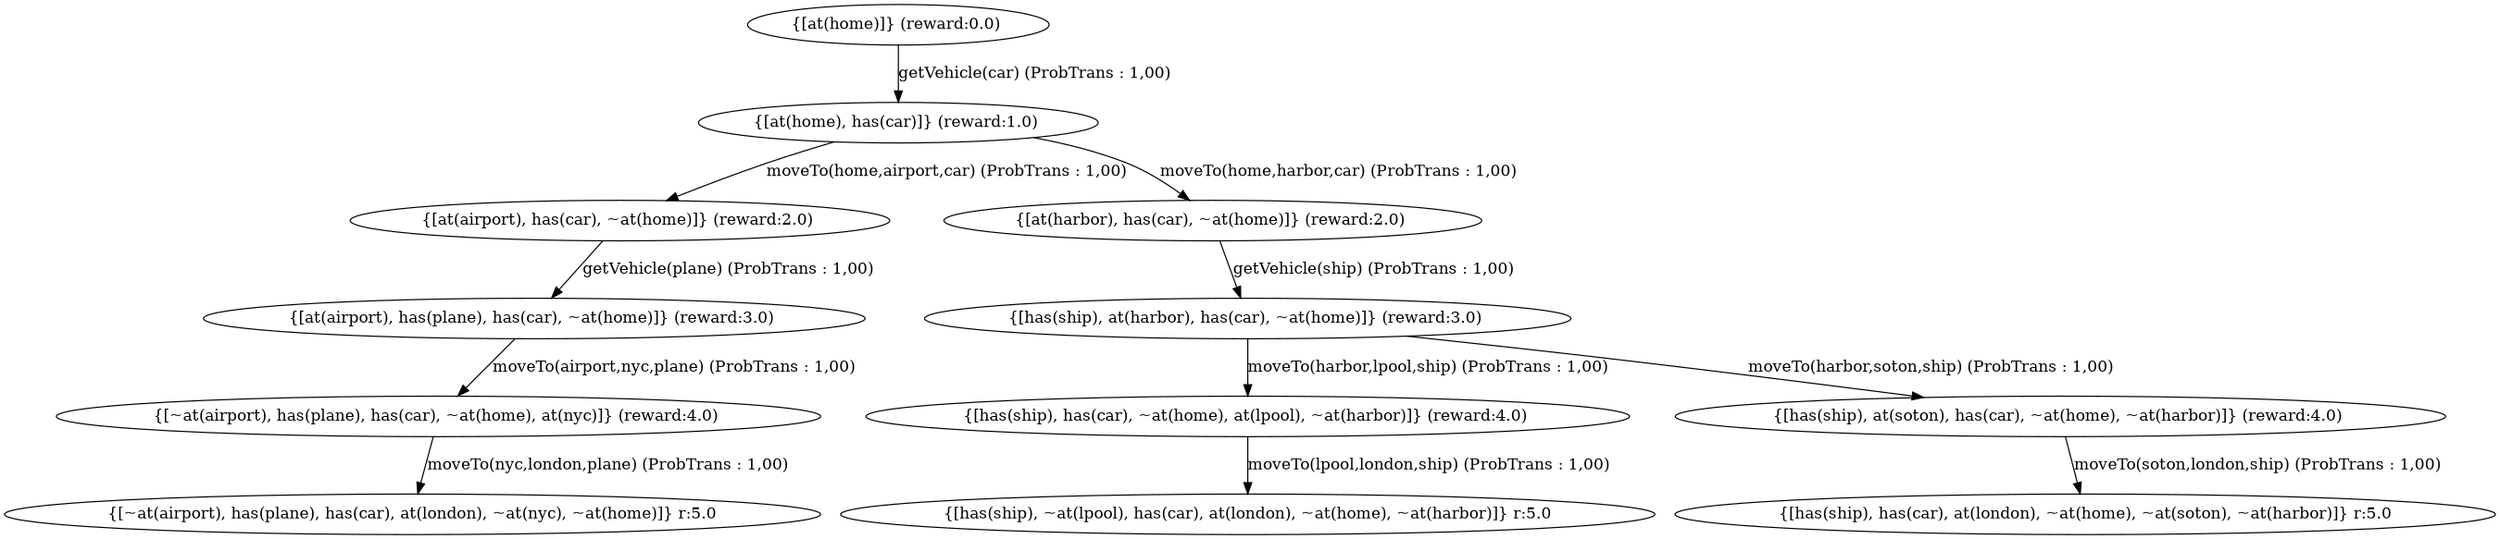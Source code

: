 digraph {
 size="18,11";
"5" [label="{[~at(airport), has(plane), has(car), at(london), ~at(nyc), ~at(home)]} r:5.0"];
"9" [label="{[has(ship), ~at(lpool), has(car), at(london), ~at(home), ~at(harbor)]} r:5.0"];
"11" [label="{[has(ship), has(car), at(london), ~at(home), ~at(soton), ~at(harbor)]} r:5.0"];
"0" [label="{[at(home)]} (reward:0.0) "];
"1" [label="{[at(home), has(car)]} (reward:1.0) "];
"2" [label="{[at(airport), has(car), ~at(home)]} (reward:2.0) "];
"3" [label="{[at(airport), has(plane), has(car), ~at(home)]} (reward:3.0) "];
"4" [label="{[~at(airport), has(plane), has(car), ~at(home), at(nyc)]} (reward:4.0) "];
"6" [label="{[at(harbor), has(car), ~at(home)]} (reward:2.0) "];
"7" [label="{[has(ship), at(harbor), has(car), ~at(home)]} (reward:3.0) "];
"8" [label="{[has(ship), has(car), ~at(home), at(lpool), ~at(harbor)]} (reward:4.0) "];
"10" [label="{[has(ship), at(soton), has(car), ~at(home), ~at(harbor)]} (reward:4.0) "];
"0" -> "1" [ label="getVehicle(car) (ProbTrans : 1,00)" ];
"1" -> "2" [ label="moveTo(home,airport,car) (ProbTrans : 1,00)" ];
"1" -> "6" [ label="moveTo(home,harbor,car) (ProbTrans : 1,00)" ];
"2" -> "3" [ label="getVehicle(plane) (ProbTrans : 1,00)" ];
"3" -> "4" [ label="moveTo(airport,nyc,plane) (ProbTrans : 1,00)" ];
"4" -> "5" [ label="moveTo(nyc,london,plane) (ProbTrans : 1,00)" ];
"6" -> "7" [ label="getVehicle(ship) (ProbTrans : 1,00)" ];
"7" -> "8" [ label="moveTo(harbor,lpool,ship) (ProbTrans : 1,00)" ];
"7" -> "10" [ label="moveTo(harbor,soton,ship) (ProbTrans : 1,00)" ];
"8" -> "9" [ label="moveTo(lpool,london,ship) (ProbTrans : 1,00)" ];
"10" -> "11" [ label="moveTo(soton,london,ship) (ProbTrans : 1,00)" ];
}
